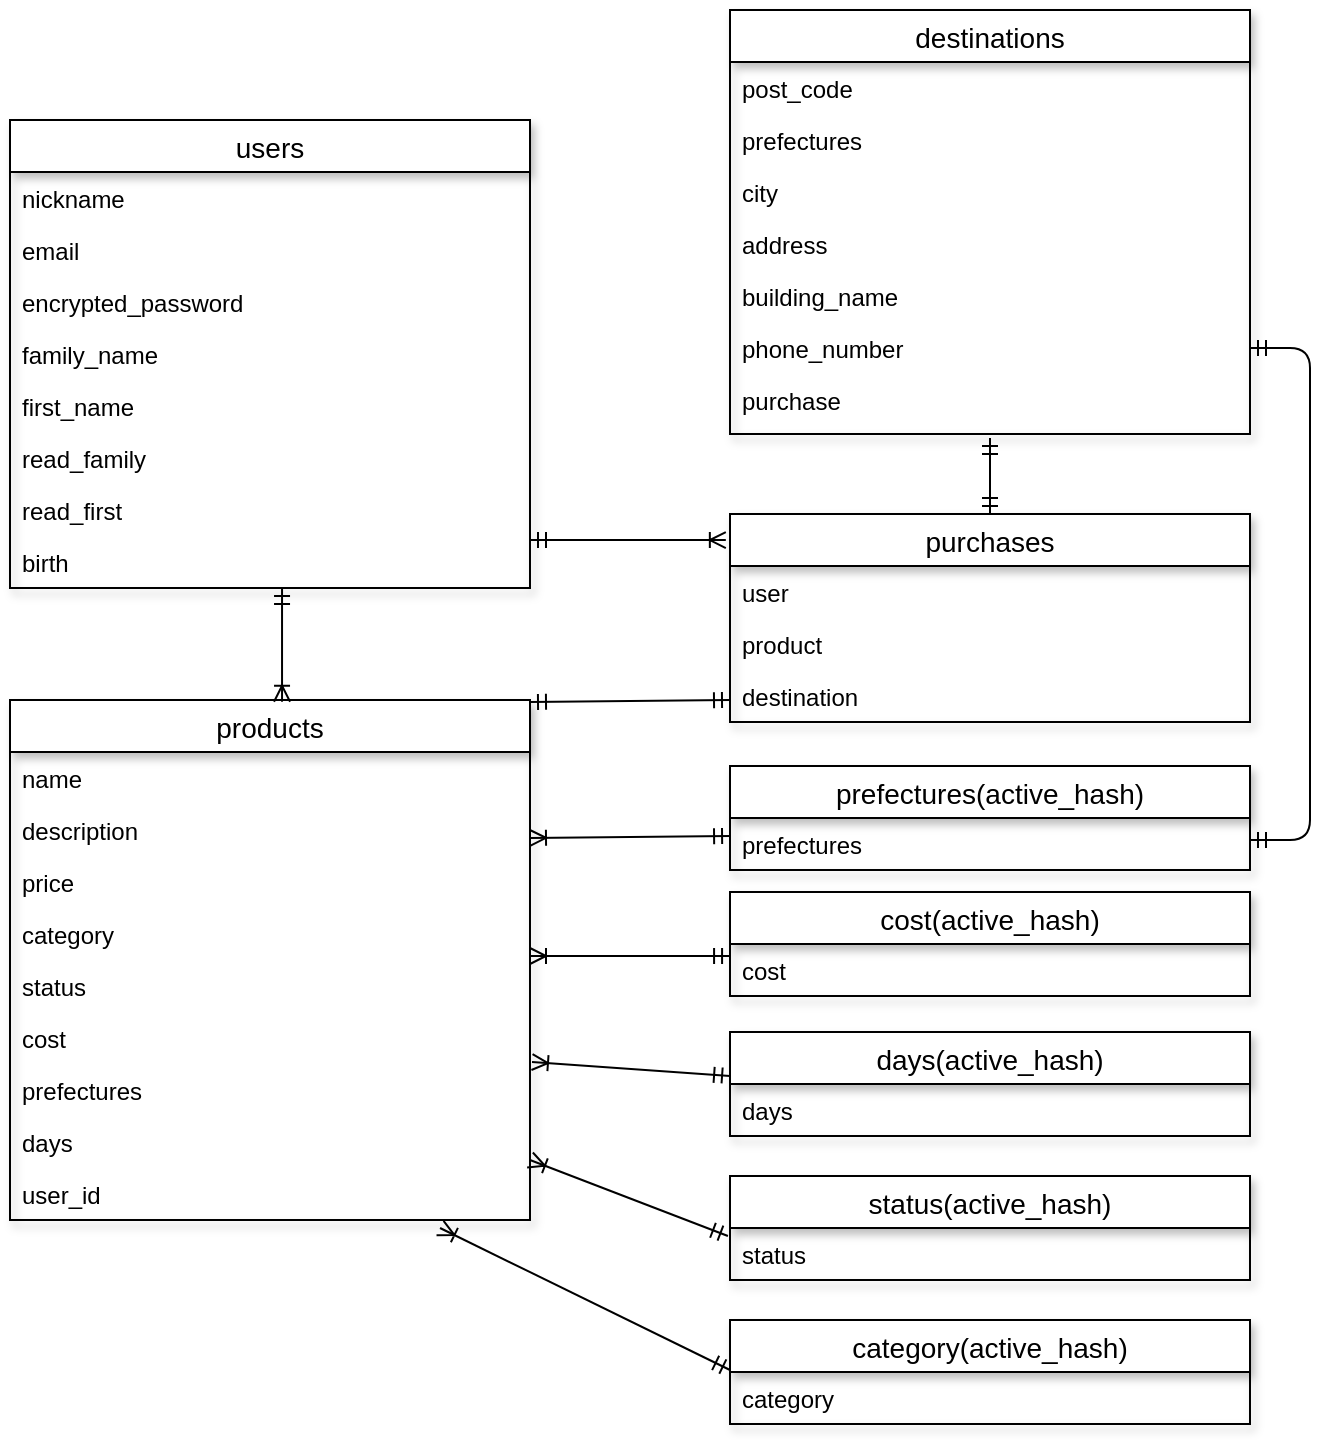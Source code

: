 <mxfile>
    <diagram id="pPR_b8x4U0qOdC7Y4rSp" name="ページ1">
        <mxGraphModel dx="592" dy="571" grid="1" gridSize="10" guides="0" tooltips="1" connect="1" arrows="1" fold="1" page="1" pageScale="1" pageWidth="827" pageHeight="1169" math="0" shadow="0">
            <root>
                <mxCell id="0"/>
                <mxCell id="1" parent="0"/>
                <mxCell id="118" value="users" style="swimlane;fontStyle=0;childLayout=stackLayout;horizontal=1;startSize=26;horizontalStack=0;resizeParent=1;resizeParentMax=0;resizeLast=0;collapsible=1;marginBottom=0;align=center;fontSize=14;shadow=1;" vertex="1" parent="1">
                    <mxGeometry x="40" y="70" width="260" height="234" as="geometry"/>
                </mxCell>
                <mxCell id="119" value="nickname" style="text;strokeColor=none;fillColor=none;spacingLeft=4;spacingRight=4;overflow=hidden;rotatable=0;points=[[0,0.5],[1,0.5]];portConstraint=eastwest;fontSize=12;" vertex="1" parent="118">
                    <mxGeometry y="26" width="260" height="26" as="geometry"/>
                </mxCell>
                <mxCell id="126" value="email" style="text;strokeColor=none;fillColor=none;spacingLeft=4;spacingRight=4;overflow=hidden;rotatable=0;points=[[0,0.5],[1,0.5]];portConstraint=eastwest;fontSize=12;" vertex="1" parent="118">
                    <mxGeometry y="52" width="260" height="26" as="geometry"/>
                </mxCell>
                <mxCell id="124" value="encrypted_password" style="text;strokeColor=none;fillColor=none;spacingLeft=4;spacingRight=4;overflow=hidden;rotatable=0;points=[[0,0.5],[1,0.5]];portConstraint=eastwest;fontSize=12;" vertex="1" parent="118">
                    <mxGeometry y="78" width="260" height="26" as="geometry"/>
                </mxCell>
                <mxCell id="127" value="family_name" style="text;strokeColor=none;fillColor=none;spacingLeft=4;spacingRight=4;overflow=hidden;rotatable=0;points=[[0,0.5],[1,0.5]];portConstraint=eastwest;fontSize=12;" vertex="1" parent="118">
                    <mxGeometry y="104" width="260" height="26" as="geometry"/>
                </mxCell>
                <mxCell id="128" value="first_name" style="text;strokeColor=none;fillColor=none;spacingLeft=4;spacingRight=4;overflow=hidden;rotatable=0;points=[[0,0.5],[1,0.5]];portConstraint=eastwest;fontSize=12;" vertex="1" parent="118">
                    <mxGeometry y="130" width="260" height="26" as="geometry"/>
                </mxCell>
                <mxCell id="129" value="read_family" style="text;strokeColor=none;fillColor=none;spacingLeft=4;spacingRight=4;overflow=hidden;rotatable=0;points=[[0,0.5],[1,0.5]];portConstraint=eastwest;fontSize=12;" vertex="1" parent="118">
                    <mxGeometry y="156" width="260" height="26" as="geometry"/>
                </mxCell>
                <mxCell id="130" value="read_first" style="text;strokeColor=none;fillColor=none;spacingLeft=4;spacingRight=4;overflow=hidden;rotatable=0;points=[[0,0.5],[1,0.5]];portConstraint=eastwest;fontSize=12;" vertex="1" parent="118">
                    <mxGeometry y="182" width="260" height="26" as="geometry"/>
                </mxCell>
                <mxCell id="125" value="birth" style="text;strokeColor=none;fillColor=none;spacingLeft=4;spacingRight=4;overflow=hidden;rotatable=0;points=[[0,0.5],[1,0.5]];portConstraint=eastwest;fontSize=12;" vertex="1" parent="118">
                    <mxGeometry y="208" width="260" height="26" as="geometry"/>
                </mxCell>
                <mxCell id="131" value="products" style="swimlane;fontStyle=0;childLayout=stackLayout;horizontal=1;startSize=26;horizontalStack=0;resizeParent=1;resizeParentMax=0;resizeLast=0;collapsible=1;marginBottom=0;align=center;fontSize=14;shadow=1;" vertex="1" parent="1">
                    <mxGeometry x="40" y="360" width="260" height="260" as="geometry"/>
                </mxCell>
                <mxCell id="132" value="name" style="text;strokeColor=none;fillColor=none;spacingLeft=4;spacingRight=4;overflow=hidden;rotatable=0;points=[[0,0.5],[1,0.5]];portConstraint=eastwest;fontSize=12;" vertex="1" parent="131">
                    <mxGeometry y="26" width="260" height="26" as="geometry"/>
                </mxCell>
                <mxCell id="134" value="description" style="text;strokeColor=none;fillColor=none;spacingLeft=4;spacingRight=4;overflow=hidden;rotatable=0;points=[[0,0.5],[1,0.5]];portConstraint=eastwest;fontSize=12;" vertex="1" parent="131">
                    <mxGeometry y="52" width="260" height="26" as="geometry"/>
                </mxCell>
                <mxCell id="133" value="price" style="text;strokeColor=none;fillColor=none;spacingLeft=4;spacingRight=4;overflow=hidden;rotatable=0;points=[[0,0.5],[1,0.5]];portConstraint=eastwest;fontSize=12;" vertex="1" parent="131">
                    <mxGeometry y="78" width="260" height="26" as="geometry"/>
                </mxCell>
                <mxCell id="139" value="category" style="text;strokeColor=none;fillColor=none;spacingLeft=4;spacingRight=4;overflow=hidden;rotatable=0;points=[[0,0.5],[1,0.5]];portConstraint=eastwest;fontSize=12;" vertex="1" parent="131">
                    <mxGeometry y="104" width="260" height="26" as="geometry"/>
                </mxCell>
                <mxCell id="135" value="status" style="text;strokeColor=none;fillColor=none;spacingLeft=4;spacingRight=4;overflow=hidden;rotatable=0;points=[[0,0.5],[1,0.5]];portConstraint=eastwest;fontSize=12;" vertex="1" parent="131">
                    <mxGeometry y="130" width="260" height="26" as="geometry"/>
                </mxCell>
                <mxCell id="136" value="cost" style="text;strokeColor=none;fillColor=none;spacingLeft=4;spacingRight=4;overflow=hidden;rotatable=0;points=[[0,0.5],[1,0.5]];portConstraint=eastwest;fontSize=12;" vertex="1" parent="131">
                    <mxGeometry y="156" width="260" height="26" as="geometry"/>
                </mxCell>
                <mxCell id="138" value="prefectures" style="text;strokeColor=none;fillColor=none;spacingLeft=4;spacingRight=4;overflow=hidden;rotatable=0;points=[[0,0.5],[1,0.5]];portConstraint=eastwest;fontSize=12;" vertex="1" parent="131">
                    <mxGeometry y="182" width="260" height="26" as="geometry"/>
                </mxCell>
                <mxCell id="137" value="days" style="text;strokeColor=none;fillColor=none;spacingLeft=4;spacingRight=4;overflow=hidden;rotatable=0;points=[[0,0.5],[1,0.5]];portConstraint=eastwest;fontSize=12;" vertex="1" parent="131">
                    <mxGeometry y="208" width="260" height="26" as="geometry"/>
                </mxCell>
                <mxCell id="199" value="" style="endArrow=ERmandOne;html=1;rounded=0;startArrow=ERoneToMany;startFill=0;entryX=-0.004;entryY=0.154;entryDx=0;entryDy=0;entryPerimeter=0;exitX=0.892;exitY=1.192;exitDx=0;exitDy=0;exitPerimeter=0;endFill=0;" edge="1" parent="131" target="180">
                    <mxGeometry relative="1" as="geometry">
                        <mxPoint x="260.0" y="230.002" as="sourcePoint"/>
                        <mxPoint x="388.12" y="315.016" as="targetPoint"/>
                    </mxGeometry>
                </mxCell>
                <mxCell id="140" value="user_id" style="text;strokeColor=none;fillColor=none;spacingLeft=4;spacingRight=4;overflow=hidden;rotatable=0;points=[[0,0.5],[1,0.5]];portConstraint=eastwest;fontSize=12;" vertex="1" parent="131">
                    <mxGeometry y="234" width="260" height="26" as="geometry"/>
                </mxCell>
                <mxCell id="141" value="destinations" style="swimlane;fontStyle=0;childLayout=stackLayout;horizontal=1;startSize=26;horizontalStack=0;resizeParent=1;resizeParentMax=0;resizeLast=0;collapsible=1;marginBottom=0;align=center;fontSize=14;shadow=1;" vertex="1" parent="1">
                    <mxGeometry x="400" y="15" width="260" height="212" as="geometry"/>
                </mxCell>
                <mxCell id="143" value="post_code" style="text;strokeColor=none;fillColor=none;spacingLeft=4;spacingRight=4;overflow=hidden;rotatable=0;points=[[0,0.5],[1,0.5]];portConstraint=eastwest;fontSize=12;" vertex="1" parent="141">
                    <mxGeometry y="26" width="260" height="26" as="geometry"/>
                </mxCell>
                <mxCell id="142" value="prefectures" style="text;strokeColor=none;fillColor=none;spacingLeft=4;spacingRight=4;overflow=hidden;rotatable=0;points=[[0,0.5],[1,0.5]];portConstraint=eastwest;fontSize=12;" vertex="1" parent="141">
                    <mxGeometry y="52" width="260" height="26" as="geometry"/>
                </mxCell>
                <mxCell id="185" value="city" style="text;strokeColor=none;fillColor=none;spacingLeft=4;spacingRight=4;overflow=hidden;rotatable=0;points=[[0,0.5],[1,0.5]];portConstraint=eastwest;fontSize=12;" vertex="1" parent="141">
                    <mxGeometry y="78" width="260" height="26" as="geometry"/>
                </mxCell>
                <mxCell id="149" value="address" style="text;strokeColor=none;fillColor=none;spacingLeft=4;spacingRight=4;overflow=hidden;rotatable=0;points=[[0,0.5],[1,0.5]];portConstraint=eastwest;fontSize=12;" vertex="1" parent="141">
                    <mxGeometry y="104" width="260" height="26" as="geometry"/>
                </mxCell>
                <mxCell id="150" value="building_name" style="text;strokeColor=none;fillColor=none;spacingLeft=4;spacingRight=4;overflow=hidden;rotatable=0;points=[[0,0.5],[1,0.5]];portConstraint=eastwest;fontSize=12;" vertex="1" parent="141">
                    <mxGeometry y="130" width="260" height="26" as="geometry"/>
                </mxCell>
                <mxCell id="151" value="phone_number" style="text;strokeColor=none;fillColor=none;spacingLeft=4;spacingRight=4;overflow=hidden;rotatable=0;points=[[0,0.5],[1,0.5]];portConstraint=eastwest;fontSize=12;" vertex="1" parent="141">
                    <mxGeometry y="156" width="260" height="26" as="geometry"/>
                </mxCell>
                <mxCell id="194" value="purchase" style="text;strokeColor=none;fillColor=none;spacingLeft=4;spacingRight=4;overflow=hidden;rotatable=0;points=[[0,0.5],[1,0.5]];portConstraint=eastwest;fontSize=12;" vertex="1" parent="141">
                    <mxGeometry y="182" width="260" height="30" as="geometry"/>
                </mxCell>
                <mxCell id="152" value="purchases" style="swimlane;fontStyle=0;childLayout=stackLayout;horizontal=1;startSize=26;horizontalStack=0;resizeParent=1;resizeParentMax=0;resizeLast=0;collapsible=1;marginBottom=0;align=center;fontSize=14;shadow=1;" vertex="1" parent="1">
                    <mxGeometry x="400" y="267" width="260" height="104" as="geometry"/>
                </mxCell>
                <mxCell id="153" value="user" style="text;strokeColor=none;fillColor=none;spacingLeft=4;spacingRight=4;overflow=hidden;rotatable=0;points=[[0,0.5],[1,0.5]];portConstraint=eastwest;fontSize=12;" vertex="1" parent="152">
                    <mxGeometry y="26" width="260" height="26" as="geometry"/>
                </mxCell>
                <mxCell id="154" value="product" style="text;strokeColor=none;fillColor=none;spacingLeft=4;spacingRight=4;overflow=hidden;rotatable=0;points=[[0,0.5],[1,0.5]];portConstraint=eastwest;fontSize=12;" vertex="1" parent="152">
                    <mxGeometry y="52" width="260" height="26" as="geometry"/>
                </mxCell>
                <mxCell id="155" value="destination" style="text;strokeColor=none;fillColor=none;spacingLeft=4;spacingRight=4;overflow=hidden;rotatable=0;points=[[0,0.5],[1,0.5]];portConstraint=eastwest;fontSize=12;" vertex="1" parent="152">
                    <mxGeometry y="78" width="260" height="26" as="geometry"/>
                </mxCell>
                <mxCell id="173" value="category(active_hash)" style="swimlane;fontStyle=0;childLayout=stackLayout;horizontal=1;startSize=26;horizontalStack=0;resizeParent=1;resizeParentMax=0;resizeLast=0;collapsible=1;marginBottom=0;align=center;fontSize=14;shadow=1;" vertex="1" parent="1">
                    <mxGeometry x="400" y="670" width="260" height="52" as="geometry"/>
                </mxCell>
                <mxCell id="174" value="category" style="text;strokeColor=none;fillColor=none;spacingLeft=4;spacingRight=4;overflow=hidden;rotatable=0;points=[[0,0.5],[1,0.5]];portConstraint=eastwest;fontSize=12;" vertex="1" parent="173">
                    <mxGeometry y="26" width="260" height="26" as="geometry"/>
                </mxCell>
                <mxCell id="177" value="prefectures(active_hash)" style="swimlane;fontStyle=0;childLayout=stackLayout;horizontal=1;startSize=26;horizontalStack=0;resizeParent=1;resizeParentMax=0;resizeLast=0;collapsible=1;marginBottom=0;align=center;fontSize=14;shadow=1;" vertex="1" parent="1">
                    <mxGeometry x="400" y="393" width="260" height="52" as="geometry"/>
                </mxCell>
                <mxCell id="178" value="prefectures" style="text;strokeColor=none;fillColor=none;spacingLeft=4;spacingRight=4;overflow=hidden;rotatable=0;points=[[0,0.5],[1,0.5]];portConstraint=eastwest;fontSize=12;" vertex="1" parent="177">
                    <mxGeometry y="26" width="260" height="26" as="geometry"/>
                </mxCell>
                <mxCell id="179" value="status(active_hash)" style="swimlane;fontStyle=0;childLayout=stackLayout;horizontal=1;startSize=26;horizontalStack=0;resizeParent=1;resizeParentMax=0;resizeLast=0;collapsible=1;marginBottom=0;align=center;fontSize=14;shadow=1;" vertex="1" parent="1">
                    <mxGeometry x="400" y="598" width="260" height="52" as="geometry"/>
                </mxCell>
                <mxCell id="180" value="status" style="text;strokeColor=none;fillColor=none;spacingLeft=4;spacingRight=4;overflow=hidden;rotatable=0;points=[[0,0.5],[1,0.5]];portConstraint=eastwest;fontSize=12;" vertex="1" parent="179">
                    <mxGeometry y="26" width="260" height="26" as="geometry"/>
                </mxCell>
                <mxCell id="181" value="days(active_hash)" style="swimlane;fontStyle=0;childLayout=stackLayout;horizontal=1;startSize=26;horizontalStack=0;resizeParent=1;resizeParentMax=0;resizeLast=0;collapsible=1;marginBottom=0;align=center;fontSize=14;shadow=1;" vertex="1" parent="1">
                    <mxGeometry x="400" y="526" width="260" height="52" as="geometry"/>
                </mxCell>
                <mxCell id="182" value="days" style="text;strokeColor=none;fillColor=none;spacingLeft=4;spacingRight=4;overflow=hidden;rotatable=0;points=[[0,0.5],[1,0.5]];portConstraint=eastwest;fontSize=12;" vertex="1" parent="181">
                    <mxGeometry y="26" width="260" height="26" as="geometry"/>
                </mxCell>
                <mxCell id="183" value="cost(active_hash)" style="swimlane;fontStyle=0;childLayout=stackLayout;horizontal=1;startSize=26;horizontalStack=0;resizeParent=1;resizeParentMax=0;resizeLast=0;collapsible=1;marginBottom=0;align=center;fontSize=14;shadow=1;" vertex="1" parent="1">
                    <mxGeometry x="400" y="456" width="260" height="52" as="geometry"/>
                </mxCell>
                <mxCell id="184" value="cost" style="text;strokeColor=none;fillColor=none;spacingLeft=4;spacingRight=4;overflow=hidden;rotatable=0;points=[[0,0.5],[1,0.5]];portConstraint=eastwest;fontSize=12;" vertex="1" parent="183">
                    <mxGeometry y="26" width="260" height="26" as="geometry"/>
                </mxCell>
                <mxCell id="193" value="" style="endArrow=ERmandOne;html=1;rounded=0;startArrow=ERoneToMany;startFill=0;entryX=0.577;entryY=1;entryDx=0;entryDy=0;entryPerimeter=0;exitX=0.577;exitY=0.003;exitDx=0;exitDy=0;exitPerimeter=0;endFill=0;" edge="1" parent="1">
                    <mxGeometry relative="1" as="geometry">
                        <mxPoint x="176.02" y="360.858" as="sourcePoint"/>
                        <mxPoint x="176.02" y="304" as="targetPoint"/>
                    </mxGeometry>
                </mxCell>
                <mxCell id="197" value="" style="endArrow=ERmandOne;html=1;rounded=0;startArrow=ERoneToMany;startFill=0;entryX=0.004;entryY=0.231;entryDx=0;entryDy=0;entryPerimeter=0;endFill=0;" edge="1" parent="1">
                    <mxGeometry relative="1" as="geometry">
                        <mxPoint x="300" y="488" as="sourcePoint"/>
                        <mxPoint x="400.04" y="488.006" as="targetPoint"/>
                    </mxGeometry>
                </mxCell>
                <mxCell id="198" value="" style="endArrow=ERmandOne;html=1;rounded=0;startArrow=ERoneToMany;startFill=0;entryX=0.004;entryY=0.231;entryDx=0;entryDy=0;entryPerimeter=0;endFill=0;" edge="1" parent="1">
                    <mxGeometry relative="1" as="geometry">
                        <mxPoint x="301" y="541" as="sourcePoint"/>
                        <mxPoint x="400.04" y="548.006" as="targetPoint"/>
                    </mxGeometry>
                </mxCell>
                <mxCell id="200" value="" style="endArrow=ERmandOne;html=1;rounded=0;startArrow=ERoneToMany;startFill=0;entryX=0;entryY=-0.038;entryDx=0;entryDy=0;entryPerimeter=0;endFill=0;exitX=0.827;exitY=1.154;exitDx=0;exitDy=0;exitPerimeter=0;" edge="1" parent="1" source="140" target="174">
                    <mxGeometry relative="1" as="geometry">
                        <mxPoint x="180" y="649" as="sourcePoint"/>
                        <mxPoint x="179.94" y="699" as="targetPoint"/>
                    </mxGeometry>
                </mxCell>
                <mxCell id="201" value="" style="endArrow=ERmandOne;html=1;rounded=0;startArrow=ERoneToMany;startFill=0;entryX=1.008;entryY=0.269;entryDx=0;entryDy=0;entryPerimeter=0;endFill=0;" edge="1" parent="1">
                    <mxGeometry relative="1" as="geometry">
                        <mxPoint x="397.92" y="280.01" as="sourcePoint"/>
                        <mxPoint x="300.0" y="280.004" as="targetPoint"/>
                    </mxGeometry>
                </mxCell>
                <mxCell id="206" value="" style="endArrow=ERmandOne;html=1;rounded=0;startArrow=ERoneToMany;startFill=0;entryX=0.004;entryY=0.231;entryDx=0;entryDy=0;entryPerimeter=0;endFill=0;exitX=1;exitY=0.5;exitDx=0;exitDy=0;" edge="1" parent="1">
                    <mxGeometry relative="1" as="geometry">
                        <mxPoint x="300" y="428.99" as="sourcePoint"/>
                        <mxPoint x="400.04" y="427.996" as="targetPoint"/>
                    </mxGeometry>
                </mxCell>
                <mxCell id="208" value="" style="endArrow=ERmandOne;html=1;rounded=0;startArrow=ERmandOne;startFill=0;endFill=0;" edge="1" parent="1">
                    <mxGeometry relative="1" as="geometry">
                        <mxPoint x="530" y="229" as="sourcePoint"/>
                        <mxPoint x="530" y="267" as="targetPoint"/>
                    </mxGeometry>
                </mxCell>
                <mxCell id="209" value="" style="edgeStyle=entityRelationEdgeStyle;fontSize=12;html=1;endArrow=ERmandOne;startArrow=ERmandOne;entryX=1;entryY=0.5;entryDx=0;entryDy=0;" edge="1" parent="1" target="151">
                    <mxGeometry width="100" height="100" relative="1" as="geometry">
                        <mxPoint x="660" y="430" as="sourcePoint"/>
                        <mxPoint x="520" y="370" as="targetPoint"/>
                    </mxGeometry>
                </mxCell>
                <mxCell id="210" value="" style="endArrow=ERmandOne;html=1;rounded=0;startArrow=ERmandOne;startFill=0;endFill=0;entryX=0;entryY=0.5;entryDx=0;entryDy=0;" edge="1" parent="1">
                    <mxGeometry relative="1" as="geometry">
                        <mxPoint x="300" y="361" as="sourcePoint"/>
                        <mxPoint x="400" y="360" as="targetPoint"/>
                    </mxGeometry>
                </mxCell>
            </root>
        </mxGraphModel>
    </diagram>
</mxfile>